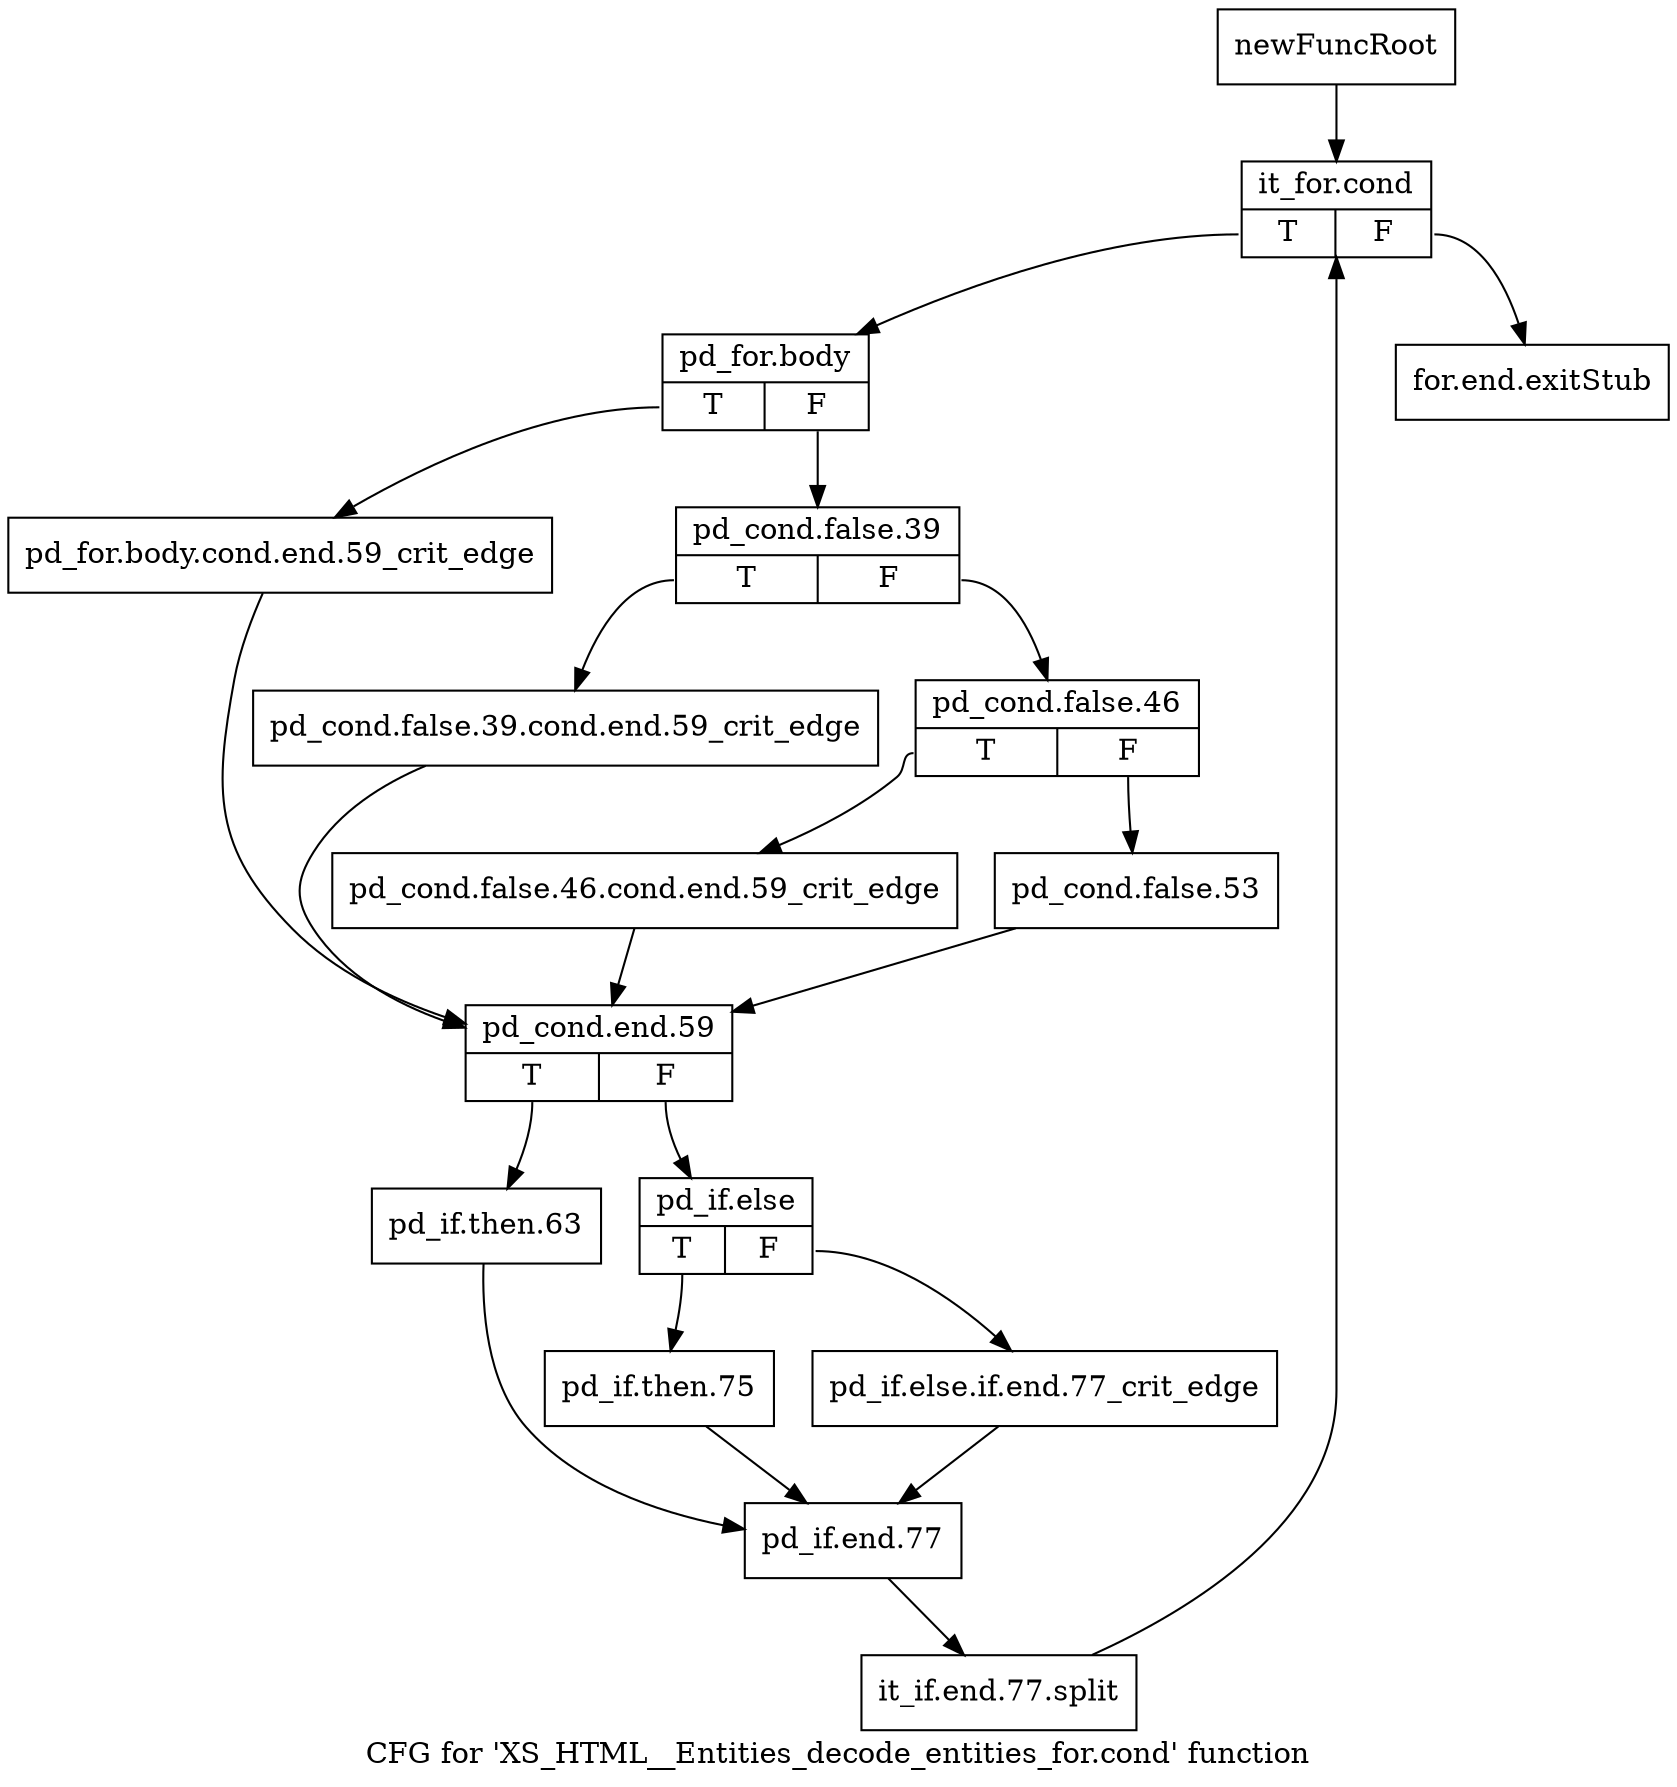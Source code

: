 digraph "CFG for 'XS_HTML__Entities_decode_entities_for.cond' function" {
	label="CFG for 'XS_HTML__Entities_decode_entities_for.cond' function";

	Node0x5930be0 [shape=record,label="{newFuncRoot}"];
	Node0x5930be0 -> Node0x5930c80;
	Node0x5930c30 [shape=record,label="{for.end.exitStub}"];
	Node0x5930c80 [shape=record,label="{it_for.cond|{<s0>T|<s1>F}}"];
	Node0x5930c80:s0 -> Node0x5930cd0;
	Node0x5930c80:s1 -> Node0x5930c30;
	Node0x5930cd0 [shape=record,label="{pd_for.body|{<s0>T|<s1>F}}"];
	Node0x5930cd0:s0 -> Node0x5930eb0;
	Node0x5930cd0:s1 -> Node0x5930d20;
	Node0x5930d20 [shape=record,label="{pd_cond.false.39|{<s0>T|<s1>F}}"];
	Node0x5930d20:s0 -> Node0x5930e60;
	Node0x5930d20:s1 -> Node0x5930d70;
	Node0x5930d70 [shape=record,label="{pd_cond.false.46|{<s0>T|<s1>F}}"];
	Node0x5930d70:s0 -> Node0x5930e10;
	Node0x5930d70:s1 -> Node0x5930dc0;
	Node0x5930dc0 [shape=record,label="{pd_cond.false.53}"];
	Node0x5930dc0 -> Node0x5930f00;
	Node0x5930e10 [shape=record,label="{pd_cond.false.46.cond.end.59_crit_edge}"];
	Node0x5930e10 -> Node0x5930f00;
	Node0x5930e60 [shape=record,label="{pd_cond.false.39.cond.end.59_crit_edge}"];
	Node0x5930e60 -> Node0x5930f00;
	Node0x5930eb0 [shape=record,label="{pd_for.body.cond.end.59_crit_edge}"];
	Node0x5930eb0 -> Node0x5930f00;
	Node0x5930f00 [shape=record,label="{pd_cond.end.59|{<s0>T|<s1>F}}"];
	Node0x5930f00:s0 -> Node0x5931040;
	Node0x5930f00:s1 -> Node0x5930f50;
	Node0x5930f50 [shape=record,label="{pd_if.else|{<s0>T|<s1>F}}"];
	Node0x5930f50:s0 -> Node0x5930ff0;
	Node0x5930f50:s1 -> Node0x5930fa0;
	Node0x5930fa0 [shape=record,label="{pd_if.else.if.end.77_crit_edge}"];
	Node0x5930fa0 -> Node0x5931090;
	Node0x5930ff0 [shape=record,label="{pd_if.then.75}"];
	Node0x5930ff0 -> Node0x5931090;
	Node0x5931040 [shape=record,label="{pd_if.then.63}"];
	Node0x5931040 -> Node0x5931090;
	Node0x5931090 [shape=record,label="{pd_if.end.77}"];
	Node0x5931090 -> Node0x6879200;
	Node0x6879200 [shape=record,label="{it_if.end.77.split}"];
	Node0x6879200 -> Node0x5930c80;
}
